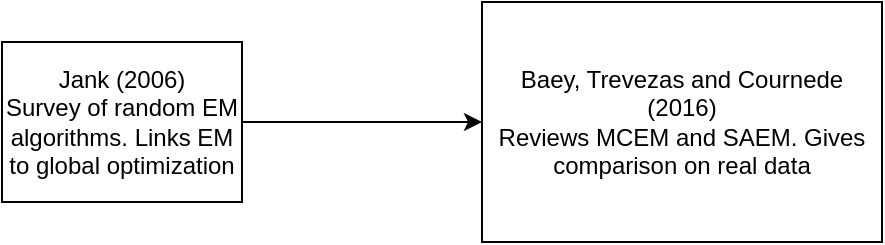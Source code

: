 <mxfile>
    <diagram id="z1OIM2dwwwnCdDbW-n23" name="Page-1">
        <mxGraphModel dx="1111" dy="642" grid="1" gridSize="10" guides="1" tooltips="1" connect="1" arrows="1" fold="1" page="1" pageScale="1" pageWidth="850" pageHeight="1100" math="0" shadow="0">
            <root>
                <mxCell id="0"/>
                <mxCell id="1" parent="0"/>
                <mxCell id="2" value="Baey, Trevezas and Cournede (2016)&lt;br&gt;Reviews MCEM and SAEM. Gives comparison on real data" style="rounded=0;whiteSpace=wrap;html=1;" vertex="1" parent="1">
                    <mxGeometry x="320" y="240" width="200" height="120" as="geometry"/>
                </mxCell>
                <mxCell id="5" style="edgeStyle=none;html=1;exitX=1;exitY=0.5;exitDx=0;exitDy=0;entryX=0;entryY=0.5;entryDx=0;entryDy=0;" edge="1" parent="1" source="4" target="2">
                    <mxGeometry relative="1" as="geometry"/>
                </mxCell>
                <mxCell id="4" value="Jank (2006)&lt;br&gt;Survey of random EM algorithms. Links EM to global optimization" style="rounded=0;whiteSpace=wrap;html=1;" vertex="1" parent="1">
                    <mxGeometry x="80" y="260" width="120" height="80" as="geometry"/>
                </mxCell>
            </root>
        </mxGraphModel>
    </diagram>
</mxfile>